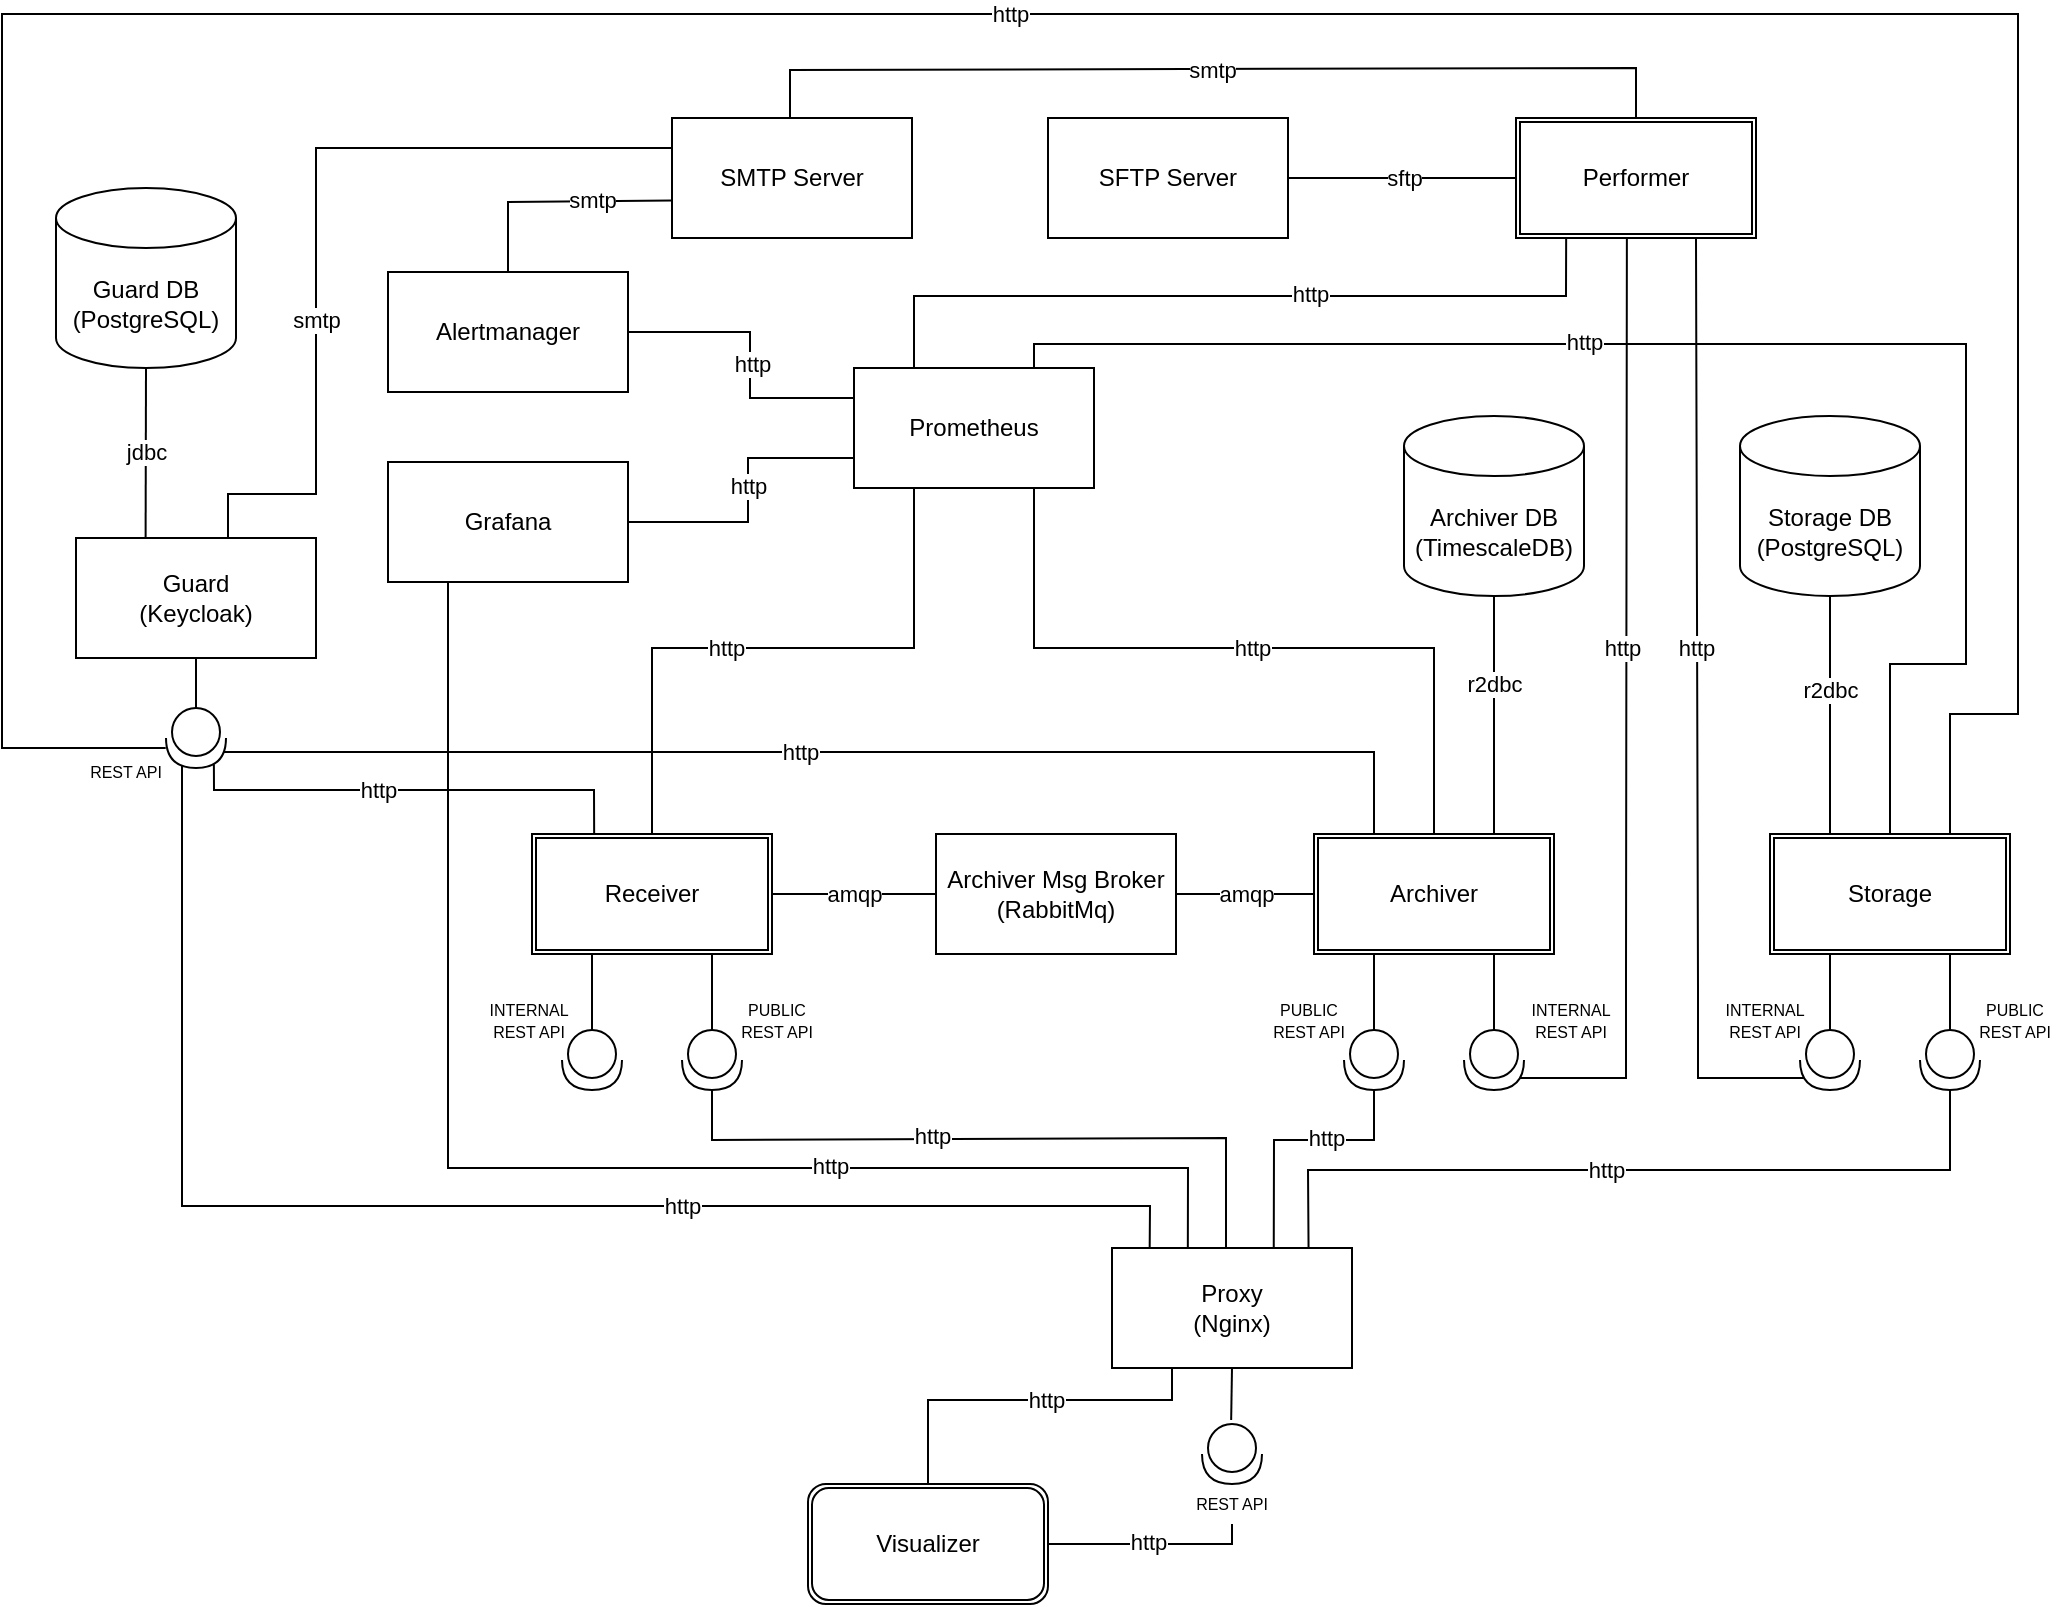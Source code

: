 <mxfile version="17.4.6" type="device"><diagram id="q4MyYRtbNlvQKskmFSps" name="Page-1"><mxGraphModel dx="1634" dy="521" grid="0" gridSize="10" guides="1" tooltips="1" connect="1" arrows="1" fold="1" page="0" pageScale="1" pageWidth="827" pageHeight="1169" math="0" shadow="0"><root><mxCell id="0"/><mxCell id="1" parent="0"/><mxCell id="O1g8SDWtbVqmOm_J9jOW-1" value="" style="rounded=0;whiteSpace=wrap;html=1;" parent="1" vertex="1"><mxGeometry x="82" y="505" width="120" height="60" as="geometry"/></mxCell><mxCell id="O1g8SDWtbVqmOm_J9jOW-2" value="" style="rounded=0;whiteSpace=wrap;html=1;" parent="1" vertex="1"><mxGeometry x="473" y="505" width="120" height="60" as="geometry"/></mxCell><mxCell id="O1g8SDWtbVqmOm_J9jOW-3" value="Prometheus" style="rounded=0;whiteSpace=wrap;html=1;" parent="1" vertex="1"><mxGeometry x="243" y="272" width="120" height="60" as="geometry"/></mxCell><mxCell id="O1g8SDWtbVqmOm_J9jOW-4" value="Grafana&lt;br&gt;" style="rounded=0;whiteSpace=wrap;html=1;" parent="1" vertex="1"><mxGeometry x="10" y="319" width="120" height="60" as="geometry"/></mxCell><mxCell id="O1g8SDWtbVqmOm_J9jOW-5" value="Archiver DB&lt;br&gt;(TimescaleDB)" style="shape=cylinder3;whiteSpace=wrap;html=1;boundedLbl=1;backgroundOutline=1;size=15;" parent="1" vertex="1"><mxGeometry x="518" y="296" width="90" height="90" as="geometry"/></mxCell><mxCell id="O1g8SDWtbVqmOm_J9jOW-6" value="Archiver Msg Broker&lt;br&gt;(RabbitMq)" style="rounded=0;whiteSpace=wrap;html=1;" parent="1" vertex="1"><mxGeometry x="284" y="505" width="120" height="60" as="geometry"/></mxCell><mxCell id="O1g8SDWtbVqmOm_J9jOW-14" value="amqp" style="endArrow=none;html=1;rounded=0;entryX=1;entryY=0.5;entryDx=0;entryDy=0;exitX=0;exitY=0.5;exitDx=0;exitDy=0;" parent="1" source="O1g8SDWtbVqmOm_J9jOW-6" target="O1g8SDWtbVqmOm_J9jOW-1" edge="1"><mxGeometry width="50" height="50" relative="1" as="geometry"><mxPoint x="253" y="503" as="sourcePoint"/><mxPoint x="303" y="453" as="targetPoint"/></mxGeometry></mxCell><mxCell id="O1g8SDWtbVqmOm_J9jOW-15" value="amqp&lt;br&gt;" style="endArrow=none;html=1;rounded=0;entryX=0;entryY=0.5;entryDx=0;entryDy=0;exitX=1;exitY=0.5;exitDx=0;exitDy=0;" parent="1" source="O1g8SDWtbVqmOm_J9jOW-6" target="O1g8SDWtbVqmOm_J9jOW-2" edge="1"><mxGeometry width="50" height="50" relative="1" as="geometry"><mxPoint x="253" y="503" as="sourcePoint"/><mxPoint x="303" y="453" as="targetPoint"/></mxGeometry></mxCell><mxCell id="O1g8SDWtbVqmOm_J9jOW-16" value="http&lt;br&gt;" style="endArrow=none;html=1;rounded=0;entryX=0.25;entryY=1;entryDx=0;entryDy=0;exitX=0.5;exitY=0;exitDx=0;exitDy=0;" parent="1" source="O1g8SDWtbVqmOm_J9jOW-1" target="O1g8SDWtbVqmOm_J9jOW-3" edge="1"><mxGeometry x="-0.148" width="50" height="50" relative="1" as="geometry"><mxPoint x="253" y="462" as="sourcePoint"/><mxPoint x="303" y="412" as="targetPoint"/><Array as="points"><mxPoint x="142" y="412"/><mxPoint x="273" y="412"/></Array><mxPoint as="offset"/></mxGeometry></mxCell><mxCell id="O1g8SDWtbVqmOm_J9jOW-17" value="" style="endArrow=none;html=1;rounded=0;entryX=0.75;entryY=1;entryDx=0;entryDy=0;exitX=0.5;exitY=0;exitDx=0;exitDy=0;" parent="1" source="O1g8SDWtbVqmOm_J9jOW-2" target="O1g8SDWtbVqmOm_J9jOW-3" edge="1"><mxGeometry width="50" height="50" relative="1" as="geometry"><mxPoint x="527" y="497" as="sourcePoint"/><mxPoint x="303" y="412" as="targetPoint"/><Array as="points"><mxPoint x="533" y="412"/><mxPoint x="333" y="412"/></Array></mxGeometry></mxCell><mxCell id="O1g8SDWtbVqmOm_J9jOW-20" value="http" style="edgeLabel;html=1;align=center;verticalAlign=middle;resizable=0;points=[];" parent="O1g8SDWtbVqmOm_J9jOW-17" vertex="1" connectable="0"><mxGeometry x="-0.188" y="-1" relative="1" as="geometry"><mxPoint x="-33" y="1" as="offset"/></mxGeometry></mxCell><mxCell id="O1g8SDWtbVqmOm_J9jOW-18" value="http&lt;br&gt;" style="endArrow=none;html=1;rounded=0;exitX=1;exitY=0.5;exitDx=0;exitDy=0;entryX=0;entryY=0.75;entryDx=0;entryDy=0;" parent="1" source="O1g8SDWtbVqmOm_J9jOW-4" target="O1g8SDWtbVqmOm_J9jOW-3" edge="1"><mxGeometry x="0.076" width="50" height="50" relative="1" as="geometry"><mxPoint x="144" y="347" as="sourcePoint"/><mxPoint x="242" y="347" as="targetPoint"/><Array as="points"><mxPoint x="190" y="349"/><mxPoint x="190" y="317"/></Array><mxPoint as="offset"/></mxGeometry></mxCell><mxCell id="O1g8SDWtbVqmOm_J9jOW-19" value="r2dbc" style="endArrow=none;html=1;rounded=0;exitX=0.5;exitY=1;exitDx=0;exitDy=0;exitPerimeter=0;entryX=0.75;entryY=0;entryDx=0;entryDy=0;" parent="1" source="O1g8SDWtbVqmOm_J9jOW-5" target="O1g8SDWtbVqmOm_J9jOW-2" edge="1"><mxGeometry x="-0.268" width="50" height="50" relative="1" as="geometry"><mxPoint x="558" y="382" as="sourcePoint"/><mxPoint x="564" y="485" as="targetPoint"/><mxPoint as="offset"/></mxGeometry></mxCell><mxCell id="O1g8SDWtbVqmOm_J9jOW-29" value="" style="shape=providedRequiredInterface;html=1;verticalLabelPosition=bottom;sketch=0;rotation=90;" parent="1" vertex="1"><mxGeometry x="157" y="603" width="30" height="30" as="geometry"/></mxCell><mxCell id="O1g8SDWtbVqmOm_J9jOW-30" value="" style="endArrow=none;html=1;rounded=0;entryX=0.75;entryY=1;entryDx=0;entryDy=0;exitX=0;exitY=0.5;exitDx=0;exitDy=0;exitPerimeter=0;" parent="1" source="O1g8SDWtbVqmOm_J9jOW-29" target="O1g8SDWtbVqmOm_J9jOW-1" edge="1"><mxGeometry width="50" height="50" relative="1" as="geometry"><mxPoint x="273" y="593" as="sourcePoint"/><mxPoint x="323" y="543" as="targetPoint"/></mxGeometry></mxCell><mxCell id="O1g8SDWtbVqmOm_J9jOW-32" value="" style="shape=providedRequiredInterface;html=1;verticalLabelPosition=bottom;sketch=0;rotation=90;" parent="1" vertex="1"><mxGeometry x="548" y="603" width="30" height="30" as="geometry"/></mxCell><mxCell id="O1g8SDWtbVqmOm_J9jOW-33" value="" style="endArrow=none;html=1;rounded=0;entryX=0.75;entryY=1;entryDx=0;entryDy=0;exitX=0;exitY=0.5;exitDx=0;exitDy=0;exitPerimeter=0;" parent="1" source="O1g8SDWtbVqmOm_J9jOW-32" target="O1g8SDWtbVqmOm_J9jOW-2" edge="1"><mxGeometry width="50" height="50" relative="1" as="geometry"><mxPoint x="273" y="583" as="sourcePoint"/><mxPoint x="323" y="533" as="targetPoint"/></mxGeometry></mxCell><mxCell id="78w0b9dnpDI5HIOCVDTg-1" value="" style="rounded=0;whiteSpace=wrap;html=1;" parent="1" vertex="1"><mxGeometry x="701" y="505" width="120" height="60" as="geometry"/></mxCell><mxCell id="78w0b9dnpDI5HIOCVDTg-2" value="" style="shape=providedRequiredInterface;html=1;verticalLabelPosition=bottom;sketch=0;rotation=90;" parent="1" vertex="1"><mxGeometry x="716" y="603" width="30" height="30" as="geometry"/></mxCell><mxCell id="78w0b9dnpDI5HIOCVDTg-4" value="" style="endArrow=none;html=1;rounded=0;exitX=0;exitY=0.5;exitDx=0;exitDy=0;exitPerimeter=0;entryX=0.25;entryY=1;entryDx=0;entryDy=0;" parent="1" edge="1" target="78w0b9dnpDI5HIOCVDTg-1" source="78w0b9dnpDI5HIOCVDTg-2"><mxGeometry width="50" height="50" relative="1" as="geometry"><mxPoint x="764" y="596" as="sourcePoint"/><mxPoint x="735" y="575" as="targetPoint"/></mxGeometry></mxCell><mxCell id="78w0b9dnpDI5HIOCVDTg-5" value="Storage DB&lt;br&gt;(PostgreSQL)" style="shape=cylinder3;whiteSpace=wrap;html=1;boundedLbl=1;backgroundOutline=1;size=15;" parent="1" vertex="1"><mxGeometry x="686" y="296" width="90" height="90" as="geometry"/></mxCell><mxCell id="78w0b9dnpDI5HIOCVDTg-6" value="r2dbc" style="endArrow=none;html=1;rounded=0;exitX=0.5;exitY=1;exitDx=0;exitDy=0;exitPerimeter=0;entryX=0.25;entryY=0;entryDx=0;entryDy=0;" parent="1" source="78w0b9dnpDI5HIOCVDTg-5" target="78w0b9dnpDI5HIOCVDTg-1" edge="1"><mxGeometry x="-0.21" width="50" height="50" relative="1" as="geometry"><mxPoint x="757.66" y="381.64" as="sourcePoint"/><mxPoint x="758" y="486" as="targetPoint"/><mxPoint as="offset"/></mxGeometry></mxCell><mxCell id="78w0b9dnpDI5HIOCVDTg-7" value="" style="endArrow=none;html=1;rounded=0;entryX=0.75;entryY=0;entryDx=0;entryDy=0;exitX=0.5;exitY=0;exitDx=0;exitDy=0;" parent="1" target="O1g8SDWtbVqmOm_J9jOW-3" edge="1" source="78w0b9dnpDI5HIOCVDTg-1"><mxGeometry width="50" height="50" relative="1" as="geometry"><mxPoint x="761" y="492" as="sourcePoint"/><mxPoint x="423" y="336" as="targetPoint"/><Array as="points"><mxPoint x="761" y="420"/><mxPoint x="799" y="420"/><mxPoint x="799" y="260"/><mxPoint x="333" y="260"/></Array></mxGeometry></mxCell><mxCell id="78w0b9dnpDI5HIOCVDTg-8" value="http" style="edgeLabel;html=1;align=center;verticalAlign=middle;resizable=0;points=[];" parent="78w0b9dnpDI5HIOCVDTg-7" vertex="1" connectable="0"><mxGeometry x="-0.188" y="-1" relative="1" as="geometry"><mxPoint x="-165" as="offset"/></mxGeometry></mxCell><mxCell id="78w0b9dnpDI5HIOCVDTg-9" value="Proxy&lt;br&gt;(Nginx)" style="rounded=0;whiteSpace=wrap;html=1;" parent="1" vertex="1"><mxGeometry x="372" y="712" width="120" height="60" as="geometry"/></mxCell><mxCell id="78w0b9dnpDI5HIOCVDTg-13" value="" style="shape=providedRequiredInterface;html=1;verticalLabelPosition=bottom;sketch=0;rotation=90;" parent="1" vertex="1"><mxGeometry x="417" y="800" width="30" height="30" as="geometry"/></mxCell><mxCell id="78w0b9dnpDI5HIOCVDTg-14" value="&lt;font style=&quot;font-size: 8px&quot;&gt;REST API&lt;/font&gt;" style="text;html=1;strokeColor=none;fillColor=none;align=center;verticalAlign=middle;whiteSpace=wrap;rounded=0;fontSize=9;" parent="1" vertex="1"><mxGeometry x="402" y="830" width="60" height="20" as="geometry"/></mxCell><mxCell id="78w0b9dnpDI5HIOCVDTg-16" value="" style="endArrow=none;html=1;rounded=0;exitX=0;exitY=0.5;exitDx=0;exitDy=0;exitPerimeter=0;entryX=0.5;entryY=1;entryDx=0;entryDy=0;" parent="1" target="78w0b9dnpDI5HIOCVDTg-9" edge="1"><mxGeometry width="50" height="50" relative="1" as="geometry"><mxPoint x="431.58" y="798" as="sourcePoint"/><mxPoint x="432" y="773" as="targetPoint"/></mxGeometry></mxCell><mxCell id="78w0b9dnpDI5HIOCVDTg-17" value="" style="endArrow=none;html=1;rounded=0;entryX=0.25;entryY=1;entryDx=0;entryDy=0;exitX=0.316;exitY=0.001;exitDx=0;exitDy=0;exitPerimeter=0;" parent="1" source="78w0b9dnpDI5HIOCVDTg-9" target="O1g8SDWtbVqmOm_J9jOW-4" edge="1"><mxGeometry width="50" height="50" relative="1" as="geometry"><mxPoint x="412" y="670" as="sourcePoint"/><mxPoint x="61" y="384" as="targetPoint"/><Array as="points"><mxPoint x="410" y="672"/><mxPoint x="40" y="672"/></Array></mxGeometry></mxCell><mxCell id="78w0b9dnpDI5HIOCVDTg-19" value="" style="endArrow=none;html=1;rounded=0;exitX=0.674;exitY=0;exitDx=0;exitDy=0;exitPerimeter=0;entryX=1;entryY=0.5;entryDx=0;entryDy=0;entryPerimeter=0;" parent="1" source="78w0b9dnpDI5HIOCVDTg-9" edge="1" target="WtUeVT13uy6ywn3MEOam-31"><mxGeometry width="50" height="50" relative="1" as="geometry"><mxPoint x="423" y="632" as="sourcePoint"/><mxPoint x="533" y="633" as="targetPoint"/><Array as="points"><mxPoint x="453" y="658"/><mxPoint x="503" y="658"/></Array></mxGeometry></mxCell><mxCell id="78w0b9dnpDI5HIOCVDTg-20" value="" style="endArrow=none;html=1;rounded=0;exitX=1;exitY=0.5;exitDx=0;exitDy=0;exitPerimeter=0;entryX=0.475;entryY=0.001;entryDx=0;entryDy=0;entryPerimeter=0;" parent="1" source="O1g8SDWtbVqmOm_J9jOW-29" target="78w0b9dnpDI5HIOCVDTg-9" edge="1"><mxGeometry width="50" height="50" relative="1" as="geometry"><mxPoint x="423" y="632" as="sourcePoint"/><mxPoint x="431" y="705" as="targetPoint"/><Array as="points"><mxPoint x="172" y="658"/><mxPoint x="429" y="657"/></Array></mxGeometry></mxCell><mxCell id="78w0b9dnpDI5HIOCVDTg-21" value="" style="endArrow=none;html=1;rounded=0;exitX=0.819;exitY=0;exitDx=0;exitDy=0;exitPerimeter=0;entryX=1;entryY=0.5;entryDx=0;entryDy=0;entryPerimeter=0;" parent="1" source="78w0b9dnpDI5HIOCVDTg-9" target="WtUeVT13uy6ywn3MEOam-27" edge="1"><mxGeometry width="50" height="50" relative="1" as="geometry"><mxPoint x="423" y="632" as="sourcePoint"/><mxPoint x="789" y="668" as="targetPoint"/><Array as="points"><mxPoint x="470" y="673"/><mxPoint x="791" y="673"/></Array></mxGeometry></mxCell><mxCell id="78w0b9dnpDI5HIOCVDTg-22" value="http" style="edgeLabel;html=1;align=center;verticalAlign=middle;resizable=0;points=[];" parent="1" vertex="1" connectable="0"><mxGeometry x="231.0" y="671" as="geometry"/></mxCell><mxCell id="78w0b9dnpDI5HIOCVDTg-24" value="http" style="edgeLabel;html=1;align=center;verticalAlign=middle;resizable=0;points=[];" parent="1" vertex="1" connectable="0"><mxGeometry x="234.0" y="679" as="geometry"><mxPoint x="48" y="-23" as="offset"/></mxGeometry></mxCell><mxCell id="78w0b9dnpDI5HIOCVDTg-25" value="http" style="edgeLabel;html=1;align=center;verticalAlign=middle;resizable=0;points=[];" parent="1" vertex="1" connectable="0"><mxGeometry x="623.0" y="665" as="geometry"><mxPoint x="-4" y="8" as="offset"/></mxGeometry></mxCell><mxCell id="78w0b9dnpDI5HIOCVDTg-26" value="http" style="edgeLabel;html=1;align=center;verticalAlign=middle;resizable=0;points=[];" parent="1" vertex="1" connectable="0"><mxGeometry x="479.0" y="657" as="geometry"/></mxCell><mxCell id="Tt6cg2ZCRKMuCQeW831b-1" value="" style="rounded=0;whiteSpace=wrap;html=1;" parent="1" vertex="1"><mxGeometry x="574" y="147" width="120" height="60" as="geometry"/></mxCell><mxCell id="Tt6cg2ZCRKMuCQeW831b-2" value="SFTP Server" style="rounded=0;whiteSpace=wrap;html=1;" parent="1" vertex="1"><mxGeometry x="340" y="147" width="120" height="60" as="geometry"/></mxCell><mxCell id="Tt6cg2ZCRKMuCQeW831b-3" value="" style="endArrow=none;html=1;rounded=0;exitX=0.798;exitY=0.066;exitDx=0;exitDy=0;exitPerimeter=0;entryX=0.462;entryY=0.994;entryDx=0;entryDy=0;entryPerimeter=0;" parent="1" source="O1g8SDWtbVqmOm_J9jOW-32" target="Tt6cg2ZCRKMuCQeW831b-1" edge="1"><mxGeometry width="50" height="50" relative="1" as="geometry"><mxPoint x="609" y="474" as="sourcePoint"/><mxPoint x="629" y="208" as="targetPoint"/><Array as="points"><mxPoint x="629" y="627"/><mxPoint x="629" y="575"/></Array></mxGeometry></mxCell><mxCell id="Tt6cg2ZCRKMuCQeW831b-4" value="" style="endArrow=none;html=1;rounded=0;exitX=0.798;exitY=0.936;exitDx=0;exitDy=0;exitPerimeter=0;entryX=0.75;entryY=1;entryDx=0;entryDy=0;" parent="1" source="78w0b9dnpDI5HIOCVDTg-2" target="Tt6cg2ZCRKMuCQeW831b-1" edge="1"><mxGeometry width="50" height="50" relative="1" as="geometry"><mxPoint x="740" y="575" as="sourcePoint"/><mxPoint x="665" y="218" as="targetPoint"/><Array as="points"><mxPoint x="665" y="627"/><mxPoint x="665" y="581"/></Array></mxGeometry></mxCell><mxCell id="Tt6cg2ZCRKMuCQeW831b-5" value="http" style="edgeLabel;html=1;align=center;verticalAlign=middle;resizable=0;points=[];" parent="1" vertex="1" connectable="0"><mxGeometry x="627.0" y="412.0" as="geometry"/></mxCell><mxCell id="Tt6cg2ZCRKMuCQeW831b-6" value="http" style="edgeLabel;html=1;align=center;verticalAlign=middle;resizable=0;points=[];" parent="1" vertex="1" connectable="0"><mxGeometry x="664.0" y="412.0" as="geometry"/></mxCell><mxCell id="Tt6cg2ZCRKMuCQeW831b-7" value="" style="endArrow=none;html=1;rounded=0;exitX=0.25;exitY=0;exitDx=0;exitDy=0;entryX=0.209;entryY=0.996;entryDx=0;entryDy=0;entryPerimeter=0;" parent="1" source="O1g8SDWtbVqmOm_J9jOW-3" target="Tt6cg2ZCRKMuCQeW831b-1" edge="1"><mxGeometry width="50" height="50" relative="1" as="geometry"><mxPoint x="425" y="389" as="sourcePoint"/><mxPoint x="599" y="208" as="targetPoint"/><Array as="points"><mxPoint x="273" y="236"/><mxPoint x="518" y="236"/><mxPoint x="599" y="236"/></Array></mxGeometry></mxCell><mxCell id="Tt6cg2ZCRKMuCQeW831b-8" value="" style="endArrow=none;html=1;rounded=0;exitX=1;exitY=0.5;exitDx=0;exitDy=0;entryX=0;entryY=0.5;entryDx=0;entryDy=0;" parent="1" source="Tt6cg2ZCRKMuCQeW831b-2" target="Tt6cg2ZCRKMuCQeW831b-1" edge="1"><mxGeometry width="50" height="50" relative="1" as="geometry"><mxPoint x="572" y="272" as="sourcePoint"/><mxPoint x="622" y="222" as="targetPoint"/></mxGeometry></mxCell><mxCell id="Tt6cg2ZCRKMuCQeW831b-9" value="http" style="edgeLabel;html=1;align=center;verticalAlign=middle;resizable=0;points=[];" parent="1" vertex="1" connectable="0"><mxGeometry x="652.0" y="419.0" as="geometry"><mxPoint x="-181" y="-184" as="offset"/></mxGeometry></mxCell><mxCell id="Tt6cg2ZCRKMuCQeW831b-10" value="sftp" style="edgeLabel;html=1;align=center;verticalAlign=middle;resizable=0;points=[];" parent="1" vertex="1" connectable="0"><mxGeometry x="518.0" y="177.0" as="geometry"/></mxCell><mxCell id="5tpoPOeg3teXWcjxgs0v-1" value="SMTP Server" style="rounded=0;whiteSpace=wrap;html=1;" parent="1" vertex="1"><mxGeometry x="152" y="147" width="120" height="60" as="geometry"/></mxCell><mxCell id="5tpoPOeg3teXWcjxgs0v-2" value="Alertmanager" style="rounded=0;whiteSpace=wrap;html=1;" parent="1" vertex="1"><mxGeometry x="10" y="224" width="120" height="60" as="geometry"/></mxCell><mxCell id="5tpoPOeg3teXWcjxgs0v-4" value="http&lt;br&gt;" style="endArrow=none;html=1;rounded=0;exitX=1;exitY=0.5;exitDx=0;exitDy=0;entryX=0;entryY=0.25;entryDx=0;entryDy=0;" parent="1" source="5tpoPOeg3teXWcjxgs0v-2" target="O1g8SDWtbVqmOm_J9jOW-3" edge="1"><mxGeometry x="0.053" y="1" width="50" height="50" relative="1" as="geometry"><mxPoint x="140" y="281" as="sourcePoint"/><mxPoint x="253" y="249" as="targetPoint"/><Array as="points"><mxPoint x="191" y="254"/><mxPoint x="191" y="287"/></Array><mxPoint as="offset"/></mxGeometry></mxCell><mxCell id="5tpoPOeg3teXWcjxgs0v-5" value="smtp" style="endArrow=none;html=1;rounded=0;exitX=0.5;exitY=0;exitDx=0;exitDy=0;entryX=0.001;entryY=0.687;entryDx=0;entryDy=0;entryPerimeter=0;" parent="1" source="5tpoPOeg3teXWcjxgs0v-2" target="5tpoPOeg3teXWcjxgs0v-1" edge="1"><mxGeometry x="0.319" y="1" width="50" height="50" relative="1" as="geometry"><mxPoint x="140" y="258" as="sourcePoint"/><mxPoint x="253" y="297" as="targetPoint"/><Array as="points"><mxPoint x="70" y="189"/></Array><mxPoint as="offset"/></mxGeometry></mxCell><mxCell id="5tpoPOeg3teXWcjxgs0v-8" value="http&lt;br&gt;" style="endArrow=none;html=1;rounded=0;exitX=1;exitY=0.5;exitDx=0;exitDy=0;entryX=0.5;entryY=1;entryDx=0;entryDy=0;" parent="1" source="5tpoPOeg3teXWcjxgs0v-9" target="78w0b9dnpDI5HIOCVDTg-14" edge="1"><mxGeometry x="-0.02" y="1" width="50" height="50" relative="1" as="geometry"><mxPoint x="367" y="886" as="sourcePoint"/><mxPoint x="480" y="854" as="targetPoint"/><Array as="points"><mxPoint x="432" y="860"/></Array><mxPoint as="offset"/></mxGeometry></mxCell><mxCell id="5tpoPOeg3teXWcjxgs0v-9" value="" style="rounded=1;whiteSpace=wrap;html=1;" parent="1" vertex="1"><mxGeometry x="220" y="830" width="120" height="60" as="geometry"/></mxCell><mxCell id="5tpoPOeg3teXWcjxgs0v-10" value="http&lt;br&gt;" style="endArrow=none;html=1;rounded=0;exitX=0.5;exitY=0;exitDx=0;exitDy=0;entryX=0.25;entryY=1;entryDx=0;entryDy=0;" parent="1" source="5tpoPOeg3teXWcjxgs0v-9" target="78w0b9dnpDI5HIOCVDTg-9" edge="1"><mxGeometry x="0.116" width="50" height="50" relative="1" as="geometry"><mxPoint x="350" y="897" as="sourcePoint"/><mxPoint x="442" y="860" as="targetPoint"/><Array as="points"><mxPoint x="280" y="807"/><mxPoint x="280" y="788"/><mxPoint x="402" y="788"/></Array><mxPoint as="offset"/></mxGeometry></mxCell><mxCell id="txfHdBKMnC7G3DdRgFLA-1" value="smtp" style="endArrow=none;html=1;rounded=0;exitX=0.5;exitY=0;exitDx=0;exitDy=0;entryX=0.5;entryY=0;entryDx=0;entryDy=0;" parent="1" target="Tt6cg2ZCRKMuCQeW831b-1" edge="1"><mxGeometry x="-0.002" width="50" height="50" relative="1" as="geometry"><mxPoint x="211" y="147" as="sourcePoint"/><mxPoint x="627" y="106" as="targetPoint"/><Array as="points"><mxPoint x="211" y="123"/><mxPoint x="634" y="122"/></Array><mxPoint as="offset"/></mxGeometry></mxCell><mxCell id="aOkl5lYOsfKJMygprfqB-1" value="Guard&lt;br&gt;(Keycloak)" style="rounded=0;whiteSpace=wrap;html=1;" parent="1" vertex="1"><mxGeometry x="-146" y="357" width="120" height="60" as="geometry"/></mxCell><mxCell id="aOkl5lYOsfKJMygprfqB-3" value="Guard DB&lt;br&gt;(PostgreSQL)" style="shape=cylinder3;whiteSpace=wrap;html=1;boundedLbl=1;backgroundOutline=1;size=15;" parent="1" vertex="1"><mxGeometry x="-156" y="182" width="90" height="90" as="geometry"/></mxCell><mxCell id="aOkl5lYOsfKJMygprfqB-5" value="jdbc" style="endArrow=none;html=1;rounded=0;exitX=0.5;exitY=1;exitDx=0;exitDy=0;exitPerimeter=0;entryX=0.29;entryY=0;entryDx=0;entryDy=0;entryPerimeter=0;" parent="1" source="aOkl5lYOsfKJMygprfqB-3" target="aOkl5lYOsfKJMygprfqB-1" edge="1"><mxGeometry width="50" height="50" relative="1" as="geometry"><mxPoint x="-109" y="532.0" as="sourcePoint"/><mxPoint x="-109" y="596" as="targetPoint"/></mxGeometry></mxCell><mxCell id="aOkl5lYOsfKJMygprfqB-6" value="" style="endArrow=none;html=1;rounded=0;exitX=0.157;exitY=-0.002;exitDx=0;exitDy=0;exitPerimeter=0;" parent="1" source="78w0b9dnpDI5HIOCVDTg-9" edge="1"><mxGeometry width="50" height="50" relative="1" as="geometry"><mxPoint x="391" y="711" as="sourcePoint"/><mxPoint x="-93" y="471" as="targetPoint"/><Array as="points"><mxPoint x="391" y="691"/><mxPoint x="-93" y="691"/></Array></mxGeometry></mxCell><mxCell id="aOkl5lYOsfKJMygprfqB-8" value="http" style="edgeLabel;html=1;align=center;verticalAlign=middle;resizable=0;points=[];" parent="1" vertex="1" connectable="0"><mxGeometry x="157.0" y="691" as="geometry"/></mxCell><mxCell id="WtUeVT13uy6ywn3MEOam-3" value="http" style="endArrow=none;html=1;rounded=0;exitX=0.25;exitY=0;exitDx=0;exitDy=0;entryX=0.733;entryY=0.037;entryDx=0;entryDy=0;entryPerimeter=0;" edge="1" parent="1" source="O1g8SDWtbVqmOm_J9jOW-2" target="WtUeVT13uy6ywn3MEOam-10"><mxGeometry x="0.065" width="50" height="50" relative="1" as="geometry"><mxPoint x="92" y="538.0" as="sourcePoint"/><mxPoint x="-62" y="487" as="targetPoint"/><Array as="points"><mxPoint x="503" y="464"/></Array><mxPoint as="offset"/></mxGeometry></mxCell><mxCell id="WtUeVT13uy6ywn3MEOam-4" value="http" style="endArrow=none;html=1;rounded=0;exitX=0.75;exitY=0;exitDx=0;exitDy=0;entryX=0.668;entryY=1.005;entryDx=0;entryDy=0;entryPerimeter=0;" edge="1" parent="1" source="78w0b9dnpDI5HIOCVDTg-1" target="WtUeVT13uy6ywn3MEOam-10"><mxGeometry x="-0.002" width="50" height="50" relative="1" as="geometry"><mxPoint x="481" y="486" as="sourcePoint"/><mxPoint x="-45" y="610" as="targetPoint"/><Array as="points"><mxPoint x="791" y="445"/><mxPoint x="825" y="445"/><mxPoint x="825" y="95"/><mxPoint x="-183" y="95"/><mxPoint x="-183" y="462"/></Array><mxPoint as="offset"/></mxGeometry></mxCell><mxCell id="WtUeVT13uy6ywn3MEOam-7" value="smtp" style="endArrow=none;html=1;rounded=0;entryX=0;entryY=0.25;entryDx=0;entryDy=0;" edge="1" parent="1" target="5tpoPOeg3teXWcjxgs0v-1"><mxGeometry x="-0.266" width="50" height="50" relative="1" as="geometry"><mxPoint x="-70" y="357" as="sourcePoint"/><mxPoint x="357.0" y="412" as="targetPoint"/><Array as="points"><mxPoint x="-70" y="335"/><mxPoint x="-26" y="335"/><mxPoint x="-26" y="162"/></Array><mxPoint as="offset"/></mxGeometry></mxCell><mxCell id="WtUeVT13uy6ywn3MEOam-9" value="" style="endArrow=none;html=1;rounded=0;entryX=0.5;entryY=1;entryDx=0;entryDy=0;exitX=0;exitY=0.5;exitDx=0;exitDy=0;exitPerimeter=0;" edge="1" parent="1" source="WtUeVT13uy6ywn3MEOam-10" target="aOkl5lYOsfKJMygprfqB-1"><mxGeometry width="50" height="50" relative="1" as="geometry"><mxPoint x="-90.09" y="444" as="sourcePoint"/><mxPoint x="-90.09" y="417" as="targetPoint"/></mxGeometry></mxCell><mxCell id="WtUeVT13uy6ywn3MEOam-10" value="" style="shape=providedRequiredInterface;html=1;verticalLabelPosition=bottom;sketch=0;rotation=90;" vertex="1" parent="1"><mxGeometry x="-101" y="442" width="30" height="30" as="geometry"/></mxCell><mxCell id="WtUeVT13uy6ywn3MEOam-11" value="&lt;font style=&quot;font-size: 8px&quot;&gt;REST API&lt;/font&gt;" style="text;html=1;strokeColor=none;fillColor=none;align=center;verticalAlign=middle;whiteSpace=wrap;rounded=0;fontSize=9;" vertex="1" parent="1"><mxGeometry x="-151" y="465" width="60" height="17" as="geometry"/></mxCell><mxCell id="WtUeVT13uy6ywn3MEOam-14" value="http&lt;br&gt;" style="endArrow=none;html=1;rounded=0;entryX=0.259;entryY=0.002;entryDx=0;entryDy=0;exitX=0.94;exitY=0.202;exitDx=0;exitDy=0;exitPerimeter=0;entryPerimeter=0;" edge="1" parent="1" source="WtUeVT13uy6ywn3MEOam-10" target="O1g8SDWtbVqmOm_J9jOW-1"><mxGeometry x="-0.157" width="50" height="50" relative="1" as="geometry"><mxPoint x="-72" y="502" as="sourcePoint"/><mxPoint x="65" y="515.0" as="targetPoint"/><Array as="points"><mxPoint x="-77" y="483"/><mxPoint x="113" y="483"/></Array><mxPoint as="offset"/></mxGeometry></mxCell><mxCell id="WtUeVT13uy6ywn3MEOam-22" value="Receiver" style="rounded=0;whiteSpace=wrap;html=1;" vertex="1" parent="1"><mxGeometry x="84" y="507" width="116" height="56" as="geometry"/></mxCell><mxCell id="WtUeVT13uy6ywn3MEOam-23" value="Archiver" style="rounded=0;whiteSpace=wrap;html=1;" vertex="1" parent="1"><mxGeometry x="475" y="507" width="116" height="56" as="geometry"/></mxCell><mxCell id="WtUeVT13uy6ywn3MEOam-24" value="Storage" style="rounded=0;whiteSpace=wrap;html=1;" vertex="1" parent="1"><mxGeometry x="703" y="507" width="116" height="56" as="geometry"/></mxCell><mxCell id="WtUeVT13uy6ywn3MEOam-25" value="Performer" style="rounded=0;whiteSpace=wrap;html=1;" vertex="1" parent="1"><mxGeometry x="576" y="149" width="116" height="56" as="geometry"/></mxCell><mxCell id="WtUeVT13uy6ywn3MEOam-26" value="Visualizer" style="rounded=1;whiteSpace=wrap;html=1;" vertex="1" parent="1"><mxGeometry x="222" y="832" width="116" height="56" as="geometry"/></mxCell><mxCell id="WtUeVT13uy6ywn3MEOam-27" value="" style="shape=providedRequiredInterface;html=1;verticalLabelPosition=bottom;sketch=0;rotation=90;" vertex="1" parent="1"><mxGeometry x="776" y="603" width="30" height="30" as="geometry"/></mxCell><mxCell id="WtUeVT13uy6ywn3MEOam-28" value="" style="endArrow=none;html=1;rounded=0;entryX=0.75;entryY=1;entryDx=0;entryDy=0;" edge="1" parent="1" target="78w0b9dnpDI5HIOCVDTg-1"><mxGeometry width="50" height="50" relative="1" as="geometry"><mxPoint x="791" y="603" as="sourcePoint"/><mxPoint x="790" y="573" as="targetPoint"/></mxGeometry></mxCell><mxCell id="WtUeVT13uy6ywn3MEOam-29" value="&lt;font style=&quot;font-size: 8px&quot;&gt;PUBLIC REST API&lt;/font&gt;" style="text;html=1;strokeColor=none;fillColor=none;align=center;verticalAlign=middle;whiteSpace=wrap;rounded=0;fontSize=9;" vertex="1" parent="1"><mxGeometry x="800" y="588" width="47" height="20" as="geometry"/></mxCell><mxCell id="WtUeVT13uy6ywn3MEOam-30" value="&lt;font style=&quot;font-size: 8px&quot;&gt;INTERNAL REST API&lt;/font&gt;" style="text;html=1;strokeColor=none;fillColor=none;align=center;verticalAlign=middle;whiteSpace=wrap;rounded=0;fontSize=9;" vertex="1" parent="1"><mxGeometry x="675" y="588" width="47" height="20" as="geometry"/></mxCell><mxCell id="WtUeVT13uy6ywn3MEOam-31" value="" style="shape=providedRequiredInterface;html=1;verticalLabelPosition=bottom;sketch=0;rotation=90;" vertex="1" parent="1"><mxGeometry x="488" y="603" width="30" height="30" as="geometry"/></mxCell><mxCell id="WtUeVT13uy6ywn3MEOam-32" value="" style="endArrow=none;html=1;rounded=0;entryX=0.25;entryY=1;entryDx=0;entryDy=0;exitX=0;exitY=0.5;exitDx=0;exitDy=0;exitPerimeter=0;" edge="1" parent="1" source="WtUeVT13uy6ywn3MEOam-31" target="O1g8SDWtbVqmOm_J9jOW-2"><mxGeometry width="50" height="50" relative="1" as="geometry"><mxPoint x="503" y="605" as="sourcePoint"/><mxPoint x="508" y="570" as="targetPoint"/></mxGeometry></mxCell><mxCell id="WtUeVT13uy6ywn3MEOam-33" value="&lt;font style=&quot;font-size: 8px&quot;&gt;PUBLIC REST API&lt;/font&gt;" style="text;html=1;strokeColor=none;fillColor=none;align=center;verticalAlign=middle;whiteSpace=wrap;rounded=0;fontSize=9;" vertex="1" parent="1"><mxGeometry x="447" y="588" width="47" height="20" as="geometry"/></mxCell><mxCell id="WtUeVT13uy6ywn3MEOam-34" value="&lt;font style=&quot;font-size: 8px&quot;&gt;INTERNAL REST API&lt;/font&gt;" style="text;html=1;strokeColor=none;fillColor=none;align=center;verticalAlign=middle;whiteSpace=wrap;rounded=0;fontSize=9;" vertex="1" parent="1"><mxGeometry x="57" y="588" width="47" height="20" as="geometry"/></mxCell><mxCell id="WtUeVT13uy6ywn3MEOam-35" value="&lt;font style=&quot;font-size: 8px&quot;&gt;PUBLIC REST API&lt;/font&gt;" style="text;html=1;strokeColor=none;fillColor=none;align=center;verticalAlign=middle;whiteSpace=wrap;rounded=0;fontSize=9;" vertex="1" parent="1"><mxGeometry x="181" y="588" width="47" height="20" as="geometry"/></mxCell><mxCell id="WtUeVT13uy6ywn3MEOam-36" value="" style="endArrow=none;html=1;rounded=0;entryX=0.25;entryY=1;entryDx=0;entryDy=0;exitX=0;exitY=0.5;exitDx=0;exitDy=0;exitPerimeter=0;" edge="1" parent="1" source="WtUeVT13uy6ywn3MEOam-37" target="O1g8SDWtbVqmOm_J9jOW-1"><mxGeometry width="50" height="50" relative="1" as="geometry"><mxPoint x="111" y="608" as="sourcePoint"/><mxPoint x="114" y="570.0" as="targetPoint"/></mxGeometry></mxCell><mxCell id="WtUeVT13uy6ywn3MEOam-37" value="" style="shape=providedRequiredInterface;html=1;verticalLabelPosition=bottom;sketch=0;rotation=90;" vertex="1" parent="1"><mxGeometry x="97" y="603" width="30" height="30" as="geometry"/></mxCell><mxCell id="WtUeVT13uy6ywn3MEOam-38" value="&lt;font style=&quot;font-size: 8px&quot;&gt;INTERNAL REST API&lt;/font&gt;" style="text;html=1;strokeColor=none;fillColor=none;align=center;verticalAlign=middle;whiteSpace=wrap;rounded=0;fontSize=9;" vertex="1" parent="1"><mxGeometry x="578" y="588" width="47" height="20" as="geometry"/></mxCell></root></mxGraphModel></diagram></mxfile>